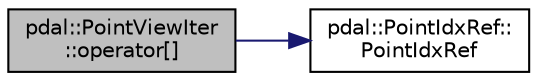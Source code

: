 digraph "pdal::PointViewIter::operator[]"
{
  edge [fontname="Helvetica",fontsize="10",labelfontname="Helvetica",labelfontsize="10"];
  node [fontname="Helvetica",fontsize="10",shape=record];
  rankdir="LR";
  Node1 [label="pdal::PointViewIter\l::operator[]",height=0.2,width=0.4,color="black", fillcolor="grey75", style="filled", fontcolor="black"];
  Node1 -> Node2 [color="midnightblue",fontsize="10",style="solid",fontname="Helvetica"];
  Node2 [label="pdal::PointIdxRef::\lPointIdxRef",height=0.2,width=0.4,color="black", fillcolor="white", style="filled",URL="$classpdal_1_1PointIdxRef.html#a3a386482b2ea17253b2859911a0ea757"];
}
